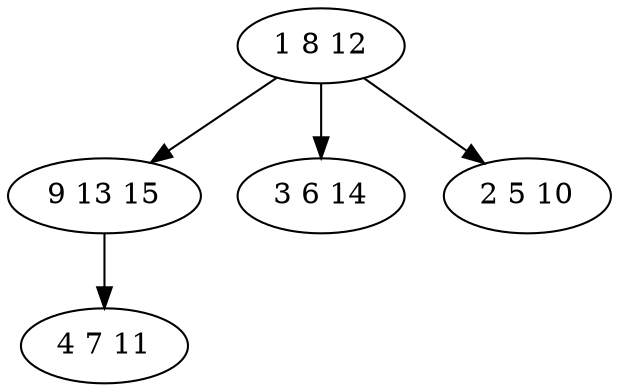digraph true_tree {
	"0" -> "1"
	"0" -> "2"
	"0" -> "3"
	"1" -> "4"
	"0" [label="1 8 12"];
	"1" [label="9 13 15"];
	"2" [label="3 6 14"];
	"3" [label="2 5 10"];
	"4" [label="4 7 11"];
}
